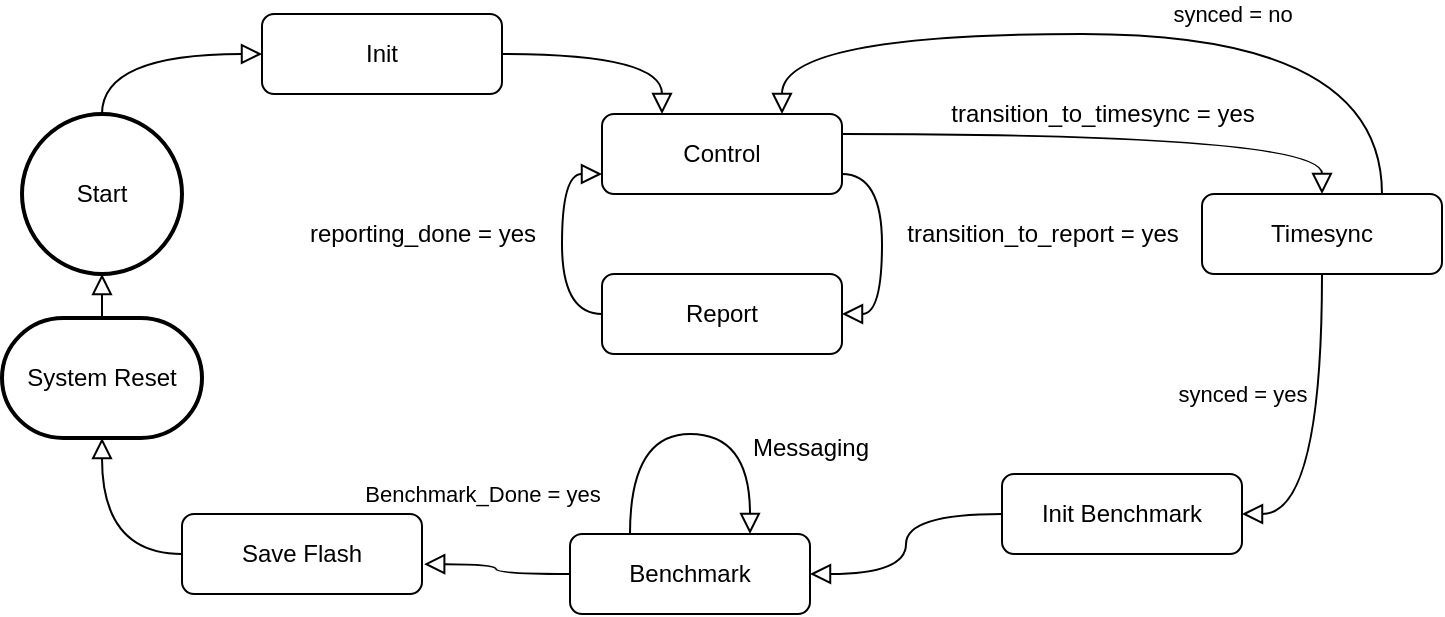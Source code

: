 <mxfile version="12.6.5" type="device"><diagram id="C5RBs43oDa-KdzZeNtuy" name="Page-1"><mxGraphModel dx="981" dy="567" grid="1" gridSize="10" guides="1" tooltips="1" connect="1" arrows="1" fold="1" page="1" pageScale="1" pageWidth="827" pageHeight="1169" math="0" shadow="0"><root><mxCell id="WIyWlLk6GJQsqaUBKTNV-0"/><mxCell id="WIyWlLk6GJQsqaUBKTNV-1" parent="WIyWlLk6GJQsqaUBKTNV-0"/><mxCell id="WIyWlLk6GJQsqaUBKTNV-2" value="" style="rounded=0;html=1;jettySize=auto;orthogonalLoop=1;fontSize=11;endArrow=block;endFill=0;endSize=8;strokeWidth=1;shadow=0;labelBackgroundColor=none;edgeStyle=orthogonalEdgeStyle;exitX=1;exitY=0.5;exitDx=0;exitDy=0;entryX=0.25;entryY=0;entryDx=0;entryDy=0;curved=1;" parent="WIyWlLk6GJQsqaUBKTNV-1" source="WIyWlLk6GJQsqaUBKTNV-3" target="Z0S7SkJ7eyEyNsbAAHIH-1" edge="1"><mxGeometry x="-0.221" y="10" relative="1" as="geometry"><mxPoint x="220" y="170" as="targetPoint"/><mxPoint as="offset"/></mxGeometry></mxCell><mxCell id="WIyWlLk6GJQsqaUBKTNV-3" value="Init" style="rounded=1;whiteSpace=wrap;html=1;fontSize=12;glass=0;strokeWidth=1;shadow=0;" parent="WIyWlLk6GJQsqaUBKTNV-1" vertex="1"><mxGeometry x="200" y="50" width="120" height="40" as="geometry"/></mxCell><mxCell id="Z0S7SkJ7eyEyNsbAAHIH-0" value="Start" style="strokeWidth=2;html=1;shape=mxgraph.flowchart.start_2;whiteSpace=wrap;" parent="WIyWlLk6GJQsqaUBKTNV-1" vertex="1"><mxGeometry x="80" y="100" width="80" height="80" as="geometry"/></mxCell><mxCell id="Z0S7SkJ7eyEyNsbAAHIH-1" value="Control" style="rounded=1;whiteSpace=wrap;html=1;fontSize=12;glass=0;strokeWidth=1;shadow=0;" parent="WIyWlLk6GJQsqaUBKTNV-1" vertex="1"><mxGeometry x="370" y="100" width="120" height="40" as="geometry"/></mxCell><mxCell id="Z0S7SkJ7eyEyNsbAAHIH-4" value="Report" style="rounded=1;whiteSpace=wrap;html=1;fontSize=12;glass=0;strokeWidth=1;shadow=0;" parent="WIyWlLk6GJQsqaUBKTNV-1" vertex="1"><mxGeometry x="370" y="180" width="120" height="40" as="geometry"/></mxCell><mxCell id="Z0S7SkJ7eyEyNsbAAHIH-6" value="Timesync" style="rounded=1;whiteSpace=wrap;html=1;fontSize=12;glass=0;strokeWidth=1;shadow=0;" parent="WIyWlLk6GJQsqaUBKTNV-1" vertex="1"><mxGeometry x="670" y="140" width="120" height="40" as="geometry"/></mxCell><mxCell id="Z0S7SkJ7eyEyNsbAAHIH-8" value="Init Benchmark" style="rounded=1;whiteSpace=wrap;html=1;fontSize=12;glass=0;strokeWidth=1;shadow=0;" parent="WIyWlLk6GJQsqaUBKTNV-1" vertex="1"><mxGeometry x="570" y="280" width="120" height="40" as="geometry"/></mxCell><mxCell id="Z0S7SkJ7eyEyNsbAAHIH-9" value="Benchmark" style="rounded=1;whiteSpace=wrap;html=1;fontSize=12;glass=0;strokeWidth=1;shadow=0;" parent="WIyWlLk6GJQsqaUBKTNV-1" vertex="1"><mxGeometry x="354" y="310" width="120" height="40" as="geometry"/></mxCell><mxCell id="Z0S7SkJ7eyEyNsbAAHIH-10" value="Save Flash" style="rounded=1;whiteSpace=wrap;html=1;fontSize=12;glass=0;strokeWidth=1;shadow=0;" parent="WIyWlLk6GJQsqaUBKTNV-1" vertex="1"><mxGeometry x="160" y="300" width="120" height="40" as="geometry"/></mxCell><mxCell id="Z0S7SkJ7eyEyNsbAAHIH-11" style="edgeStyle=orthogonalEdgeStyle;rounded=0;orthogonalLoop=1;jettySize=auto;html=1;exitX=0.5;exitY=1;exitDx=0;exitDy=0;" parent="WIyWlLk6GJQsqaUBKTNV-1" source="Z0S7SkJ7eyEyNsbAAHIH-10" target="Z0S7SkJ7eyEyNsbAAHIH-10" edge="1"><mxGeometry relative="1" as="geometry"/></mxCell><mxCell id="Z0S7SkJ7eyEyNsbAAHIH-12" value="" style="rounded=0;html=1;jettySize=auto;orthogonalLoop=1;fontSize=11;endArrow=block;endFill=0;endSize=8;strokeWidth=1;shadow=0;labelBackgroundColor=none;edgeStyle=orthogonalEdgeStyle;exitX=0.5;exitY=0;exitDx=0;exitDy=0;entryX=0;entryY=0.5;entryDx=0;entryDy=0;curved=1;exitPerimeter=0;" parent="WIyWlLk6GJQsqaUBKTNV-1" source="Z0S7SkJ7eyEyNsbAAHIH-0" target="WIyWlLk6GJQsqaUBKTNV-3" edge="1"><mxGeometry x="0.3" y="18" relative="1" as="geometry"><mxPoint x="290" y="120" as="sourcePoint"/><mxPoint x="360" y="90" as="targetPoint"/><mxPoint x="-15" y="8" as="offset"/></mxGeometry></mxCell><mxCell id="Z0S7SkJ7eyEyNsbAAHIH-15" value="" style="rounded=0;html=1;jettySize=auto;orthogonalLoop=1;fontSize=11;endArrow=block;endFill=0;endSize=8;strokeWidth=1;shadow=0;labelBackgroundColor=none;edgeStyle=orthogonalEdgeStyle;entryX=1;entryY=0.5;entryDx=0;entryDy=0;curved=1;exitX=1;exitY=0.75;exitDx=0;exitDy=0;" parent="WIyWlLk6GJQsqaUBKTNV-1" source="Z0S7SkJ7eyEyNsbAAHIH-1" target="Z0S7SkJ7eyEyNsbAAHIH-4" edge="1"><mxGeometry x="-0.221" y="10" relative="1" as="geometry"><mxPoint x="490" y="130" as="sourcePoint"/><mxPoint x="420" y="40" as="targetPoint"/><mxPoint as="offset"/></mxGeometry></mxCell><mxCell id="daMp_qdgiNu5n_SLCrYr-0" value="transition_to_report = yes" style="text;html=1;align=center;verticalAlign=middle;resizable=0;points=[];labelBackgroundColor=#ffffff;" vertex="1" connectable="0" parent="Z0S7SkJ7eyEyNsbAAHIH-15"><mxGeometry x="-0.112" y="-6" relative="1" as="geometry"><mxPoint x="85.97" y="1.03" as="offset"/></mxGeometry></mxCell><mxCell id="Z0S7SkJ7eyEyNsbAAHIH-19" value="synced = yes" style="rounded=0;html=1;jettySize=auto;orthogonalLoop=1;fontSize=11;endArrow=block;endFill=0;endSize=8;strokeWidth=1;shadow=0;labelBackgroundColor=none;edgeStyle=orthogonalEdgeStyle;exitX=0.5;exitY=1;exitDx=0;exitDy=0;entryX=1;entryY=0.5;entryDx=0;entryDy=0;curved=1;" parent="WIyWlLk6GJQsqaUBKTNV-1" source="Z0S7SkJ7eyEyNsbAAHIH-6" target="Z0S7SkJ7eyEyNsbAAHIH-8" edge="1"><mxGeometry x="0.999" y="-60" relative="1" as="geometry"><mxPoint x="484" y="80" as="sourcePoint"/><mxPoint x="620" y="100" as="targetPoint"/><mxPoint as="offset"/></mxGeometry></mxCell><mxCell id="Z0S7SkJ7eyEyNsbAAHIH-20" value="" style="rounded=0;html=1;jettySize=auto;orthogonalLoop=1;fontSize=11;endArrow=block;endFill=0;endSize=8;strokeWidth=1;shadow=0;labelBackgroundColor=none;edgeStyle=orthogonalEdgeStyle;exitX=0;exitY=0.5;exitDx=0;exitDy=0;entryX=1;entryY=0.5;entryDx=0;entryDy=0;curved=1;" parent="WIyWlLk6GJQsqaUBKTNV-1" source="Z0S7SkJ7eyEyNsbAAHIH-8" target="Z0S7SkJ7eyEyNsbAAHIH-9" edge="1"><mxGeometry x="-0.221" y="10" relative="1" as="geometry"><mxPoint x="700" y="230" as="sourcePoint"/><mxPoint x="680" y="300" as="targetPoint"/><mxPoint as="offset"/></mxGeometry></mxCell><mxCell id="Z0S7SkJ7eyEyNsbAAHIH-23" value="" style="rounded=0;html=1;jettySize=auto;orthogonalLoop=1;fontSize=11;endArrow=block;endFill=0;endSize=8;strokeWidth=1;shadow=0;labelBackgroundColor=none;edgeStyle=orthogonalEdgeStyle;exitX=0;exitY=0.5;exitDx=0;exitDy=0;entryX=1.009;entryY=0.627;entryDx=0;entryDy=0;curved=1;entryPerimeter=0;" parent="WIyWlLk6GJQsqaUBKTNV-1" source="Z0S7SkJ7eyEyNsbAAHIH-9" target="Z0S7SkJ7eyEyNsbAAHIH-10" edge="1"><mxGeometry x="-0.221" y="10" relative="1" as="geometry"><mxPoint x="424" y="320" as="sourcePoint"/><mxPoint x="620" y="280" as="targetPoint"/><mxPoint as="offset"/></mxGeometry></mxCell><mxCell id="Z0S7SkJ7eyEyNsbAAHIH-24" value="Benchmark_Done = yes" style="edgeLabel;html=1;align=center;verticalAlign=middle;resizable=0;points=[];" parent="Z0S7SkJ7eyEyNsbAAHIH-23" vertex="1" connectable="0"><mxGeometry x="0.399" y="1" relative="1" as="geometry"><mxPoint x="5.59" y="-36.07" as="offset"/></mxGeometry></mxCell><mxCell id="Z0S7SkJ7eyEyNsbAAHIH-25" value="" style="rounded=0;html=1;jettySize=auto;orthogonalLoop=1;fontSize=11;endArrow=block;endFill=0;endSize=8;strokeWidth=1;shadow=0;labelBackgroundColor=none;edgeStyle=orthogonalEdgeStyle;exitX=0;exitY=0.5;exitDx=0;exitDy=0;curved=1;entryX=0.5;entryY=1;entryDx=0;entryDy=0;entryPerimeter=0;" parent="WIyWlLk6GJQsqaUBKTNV-1" source="Z0S7SkJ7eyEyNsbAAHIH-10" target="daMp_qdgiNu5n_SLCrYr-9" edge="1"><mxGeometry x="-0.221" y="10" relative="1" as="geometry"><mxPoint x="424" y="320" as="sourcePoint"/><mxPoint x="260" y="170" as="targetPoint"/><mxPoint as="offset"/></mxGeometry></mxCell><mxCell id="daMp_qdgiNu5n_SLCrYr-1" value="" style="rounded=0;html=1;jettySize=auto;orthogonalLoop=1;fontSize=11;endArrow=block;endFill=0;endSize=8;strokeWidth=1;shadow=0;labelBackgroundColor=none;edgeStyle=orthogonalEdgeStyle;exitX=1;exitY=0.25;exitDx=0;exitDy=0;entryX=0.5;entryY=0;entryDx=0;entryDy=0;curved=1;" edge="1" parent="WIyWlLk6GJQsqaUBKTNV-1" source="Z0S7SkJ7eyEyNsbAAHIH-1" target="Z0S7SkJ7eyEyNsbAAHIH-6"><mxGeometry x="-0.221" y="10" relative="1" as="geometry"><mxPoint x="460" y="70" as="sourcePoint"/><mxPoint x="676" y="60" as="targetPoint"/><mxPoint as="offset"/></mxGeometry></mxCell><mxCell id="daMp_qdgiNu5n_SLCrYr-2" value="transition_to_timesync = yes" style="text;html=1;align=center;verticalAlign=middle;resizable=0;points=[];labelBackgroundColor=#ffffff;" vertex="1" connectable="0" parent="daMp_qdgiNu5n_SLCrYr-1"><mxGeometry x="-0.112" y="-6" relative="1" as="geometry"><mxPoint x="10.0" y="-16.02" as="offset"/></mxGeometry></mxCell><mxCell id="daMp_qdgiNu5n_SLCrYr-3" value="" style="rounded=0;html=1;jettySize=auto;orthogonalLoop=1;fontSize=11;endArrow=block;endFill=0;endSize=8;strokeWidth=1;shadow=0;labelBackgroundColor=none;edgeStyle=orthogonalEdgeStyle;curved=1;exitX=0;exitY=0.5;exitDx=0;exitDy=0;entryX=0;entryY=0.75;entryDx=0;entryDy=0;" edge="1" parent="WIyWlLk6GJQsqaUBKTNV-1" source="Z0S7SkJ7eyEyNsbAAHIH-4" target="Z0S7SkJ7eyEyNsbAAHIH-1"><mxGeometry x="-0.221" y="10" relative="1" as="geometry"><mxPoint x="500" y="140" as="sourcePoint"/><mxPoint x="290" y="190" as="targetPoint"/><mxPoint as="offset"/></mxGeometry></mxCell><mxCell id="daMp_qdgiNu5n_SLCrYr-4" value="reporting_done = yes" style="text;html=1;align=center;verticalAlign=middle;resizable=0;points=[];labelBackgroundColor=#ffffff;" vertex="1" connectable="0" parent="daMp_qdgiNu5n_SLCrYr-3"><mxGeometry x="-0.112" y="-6" relative="1" as="geometry"><mxPoint x="-76.03" y="-10.97" as="offset"/></mxGeometry></mxCell><mxCell id="daMp_qdgiNu5n_SLCrYr-6" value="synced = no" style="rounded=0;html=1;jettySize=auto;orthogonalLoop=1;fontSize=11;endArrow=block;endFill=0;endSize=8;strokeWidth=1;shadow=0;labelBackgroundColor=none;edgeStyle=orthogonalEdgeStyle;exitX=0.75;exitY=0;exitDx=0;exitDy=0;entryX=0.75;entryY=0;entryDx=0;entryDy=0;curved=1;" edge="1" parent="WIyWlLk6GJQsqaUBKTNV-1" source="Z0S7SkJ7eyEyNsbAAHIH-6" target="Z0S7SkJ7eyEyNsbAAHIH-1"><mxGeometry x="-0.263" y="-10" relative="1" as="geometry"><mxPoint x="740" y="190.0" as="sourcePoint"/><mxPoint x="680" y="300.0" as="targetPoint"/><mxPoint as="offset"/><Array as="points"><mxPoint x="760" y="60"/><mxPoint x="460" y="60"/></Array></mxGeometry></mxCell><mxCell id="daMp_qdgiNu5n_SLCrYr-7" value="" style="rounded=0;html=1;jettySize=auto;orthogonalLoop=1;fontSize=11;endArrow=block;endFill=0;endSize=8;strokeWidth=1;shadow=0;labelBackgroundColor=none;edgeStyle=orthogonalEdgeStyle;entryX=0.75;entryY=0;entryDx=0;entryDy=0;curved=1;exitX=0.25;exitY=0;exitDx=0;exitDy=0;" edge="1" parent="WIyWlLk6GJQsqaUBKTNV-1" source="Z0S7SkJ7eyEyNsbAAHIH-9" target="Z0S7SkJ7eyEyNsbAAHIH-9"><mxGeometry x="-0.221" y="10" relative="1" as="geometry"><mxPoint x="500" y="140" as="sourcePoint"/><mxPoint x="500" y="210.0" as="targetPoint"/><mxPoint as="offset"/><Array as="points"><mxPoint x="384" y="260"/><mxPoint x="444" y="260"/></Array></mxGeometry></mxCell><mxCell id="daMp_qdgiNu5n_SLCrYr-8" value="Messaging" style="text;html=1;align=center;verticalAlign=middle;resizable=0;points=[];labelBackgroundColor=#ffffff;" vertex="1" connectable="0" parent="daMp_qdgiNu5n_SLCrYr-7"><mxGeometry x="-0.112" y="-6" relative="1" as="geometry"><mxPoint x="68.97" y="1.03" as="offset"/></mxGeometry></mxCell><mxCell id="daMp_qdgiNu5n_SLCrYr-9" value="System Reset" style="strokeWidth=2;html=1;shape=mxgraph.flowchart.terminator;whiteSpace=wrap;" vertex="1" parent="WIyWlLk6GJQsqaUBKTNV-1"><mxGeometry x="70" y="202" width="100" height="60" as="geometry"/></mxCell><mxCell id="daMp_qdgiNu5n_SLCrYr-10" value="" style="rounded=0;html=1;jettySize=auto;orthogonalLoop=1;fontSize=11;endArrow=block;endFill=0;endSize=8;strokeWidth=1;shadow=0;labelBackgroundColor=none;edgeStyle=orthogonalEdgeStyle;exitX=0.5;exitY=0;exitDx=0;exitDy=0;entryX=0.5;entryY=1;entryDx=0;entryDy=0;curved=1;exitPerimeter=0;entryPerimeter=0;" edge="1" parent="WIyWlLk6GJQsqaUBKTNV-1" source="daMp_qdgiNu5n_SLCrYr-9" target="Z0S7SkJ7eyEyNsbAAHIH-0"><mxGeometry x="0.3" y="18" relative="1" as="geometry"><mxPoint x="120" y="140" as="sourcePoint"/><mxPoint x="130" y="110" as="targetPoint"/><mxPoint x="-15" y="8" as="offset"/></mxGeometry></mxCell></root></mxGraphModel></diagram></mxfile>